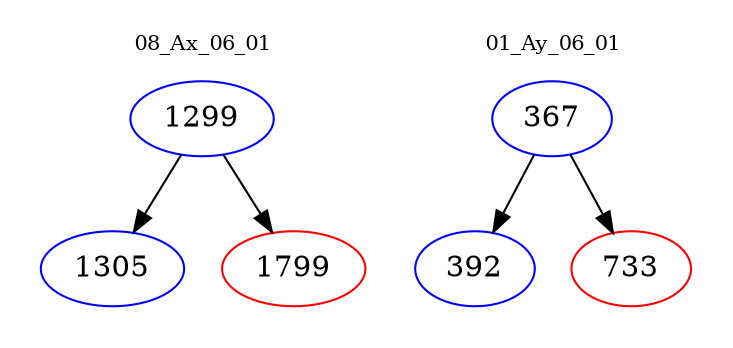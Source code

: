 digraph{
subgraph cluster_0 {
color = white
label = "08_Ax_06_01";
fontsize=10;
T0_1299 [label="1299", color="blue"]
T0_1299 -> T0_1305 [color="black"]
T0_1305 [label="1305", color="blue"]
T0_1299 -> T0_1799 [color="black"]
T0_1799 [label="1799", color="red"]
}
subgraph cluster_1 {
color = white
label = "01_Ay_06_01";
fontsize=10;
T1_367 [label="367", color="blue"]
T1_367 -> T1_392 [color="black"]
T1_392 [label="392", color="blue"]
T1_367 -> T1_733 [color="black"]
T1_733 [label="733", color="red"]
}
}
